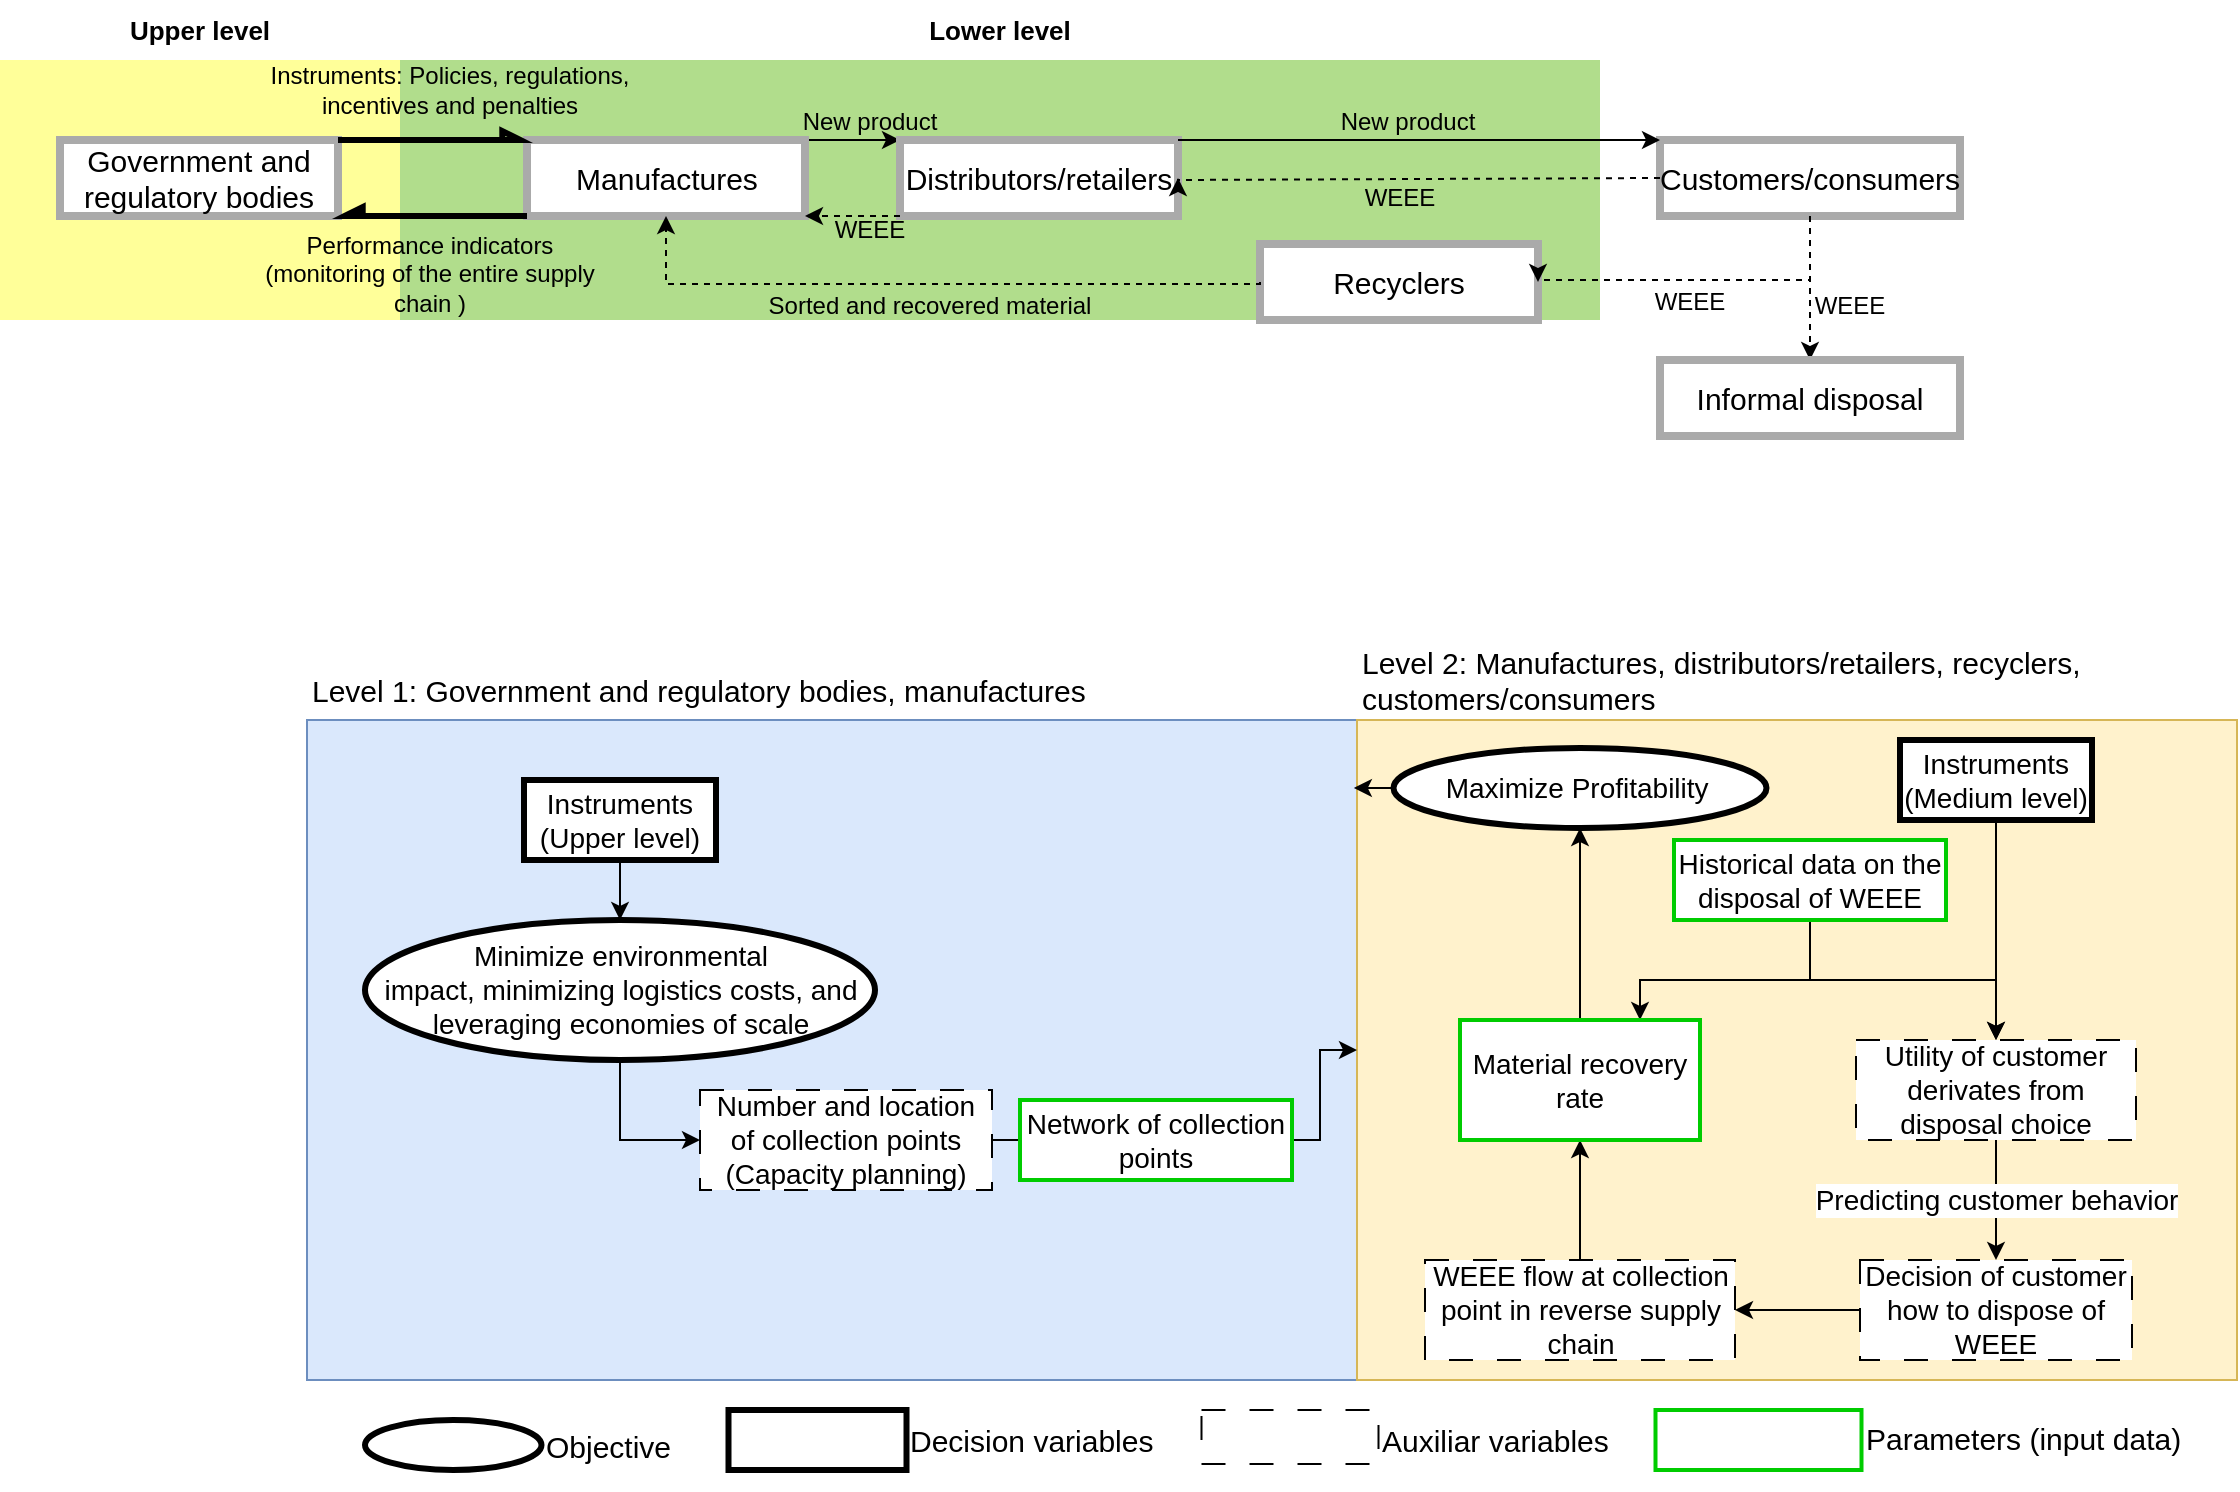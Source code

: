 <mxfile version="24.8.3">
  <diagram name="Seite-1" id="4qPFMpWYrZXkH0cgYJul">
    <mxGraphModel dx="690" dy="480" grid="1" gridSize="10" guides="1" tooltips="1" connect="1" arrows="1" fold="1" page="1" pageScale="1" pageWidth="827" pageHeight="1169" math="0" shadow="0">
      <root>
        <mxCell id="0" />
        <mxCell id="1" parent="0" />
        <mxCell id="aP6iwZflRNog6oREVvGN-65" value="" style="rounded=0;whiteSpace=wrap;html=1;strokeColor=#6c8ebf;fillColor=#dae8fc;fontSize=14;" parent="1" vertex="1">
          <mxGeometry x="183.5" y="630" width="525" height="330" as="geometry" />
        </mxCell>
        <mxCell id="aP6iwZflRNog6oREVvGN-66" value="" style="rounded=0;whiteSpace=wrap;html=1;strokeColor=#d6b656;fillColor=#fff2cc;fontSize=14;" parent="1" vertex="1">
          <mxGeometry x="708.5" y="630" width="440" height="330" as="geometry" />
        </mxCell>
        <mxCell id="aP6iwZflRNog6oREVvGN-33" value="" style="rounded=0;whiteSpace=wrap;html=1;strokeColor=none;fillColor=#b1dd8c;" parent="1" vertex="1">
          <mxGeometry x="230" y="300" width="600" height="130" as="geometry" />
        </mxCell>
        <mxCell id="aP6iwZflRNog6oREVvGN-35" value="" style="rounded=0;whiteSpace=wrap;html=1;strokeColor=none;fillColor=#FFFF99;" parent="1" vertex="1">
          <mxGeometry x="30" y="300" width="200" height="130" as="geometry" />
        </mxCell>
        <mxCell id="aP6iwZflRNog6oREVvGN-1" value="Government and regulatory bodies" style="rounded=0;whiteSpace=wrap;html=1;fontSize=15;strokeColor=#aaaaaa;strokeWidth=4;" parent="1" vertex="1">
          <mxGeometry x="60" y="340" width="139" height="38" as="geometry" />
        </mxCell>
        <mxCell id="aP6iwZflRNog6oREVvGN-10" value="" style="edgeStyle=orthogonalEdgeStyle;rounded=0;orthogonalLoop=1;jettySize=auto;html=1;entryX=0;entryY=0;entryDx=0;entryDy=0;exitX=1;exitY=0;exitDx=0;exitDy=0;" parent="1" source="aP6iwZflRNog6oREVvGN-2" target="aP6iwZflRNog6oREVvGN-3" edge="1">
          <mxGeometry relative="1" as="geometry">
            <Array as="points">
              <mxPoint x="450" y="340" />
              <mxPoint x="450" y="340" />
            </Array>
          </mxGeometry>
        </mxCell>
        <mxCell id="aP6iwZflRNog6oREVvGN-2" value="Manufactures" style="rounded=0;whiteSpace=wrap;html=1;fontSize=15;strokeColor=#aaaaaa;strokeWidth=4;" parent="1" vertex="1">
          <mxGeometry x="293.5" y="340" width="139" height="38" as="geometry" />
        </mxCell>
        <mxCell id="aP6iwZflRNog6oREVvGN-3" value="Distributors/retailers" style="rounded=0;whiteSpace=wrap;html=1;fontSize=15;strokeColor=#aaaaaa;strokeWidth=4;" parent="1" vertex="1">
          <mxGeometry x="480" y="340" width="139" height="38" as="geometry" />
        </mxCell>
        <mxCell id="aP6iwZflRNog6oREVvGN-4" value="Recyclers" style="rounded=0;whiteSpace=wrap;html=1;fontSize=15;strokeColor=#AAAAAA;strokeWidth=4;" parent="1" vertex="1">
          <mxGeometry x="660" y="392" width="139" height="38" as="geometry" />
        </mxCell>
        <mxCell id="aP6iwZflRNog6oREVvGN-39" style="edgeStyle=orthogonalEdgeStyle;rounded=0;orthogonalLoop=1;jettySize=auto;html=1;dashed=1;" parent="1" source="aP6iwZflRNog6oREVvGN-5" target="aP6iwZflRNog6oREVvGN-37" edge="1">
          <mxGeometry relative="1" as="geometry" />
        </mxCell>
        <mxCell id="aP6iwZflRNog6oREVvGN-5" value="Customers/consumers" style="rounded=0;whiteSpace=wrap;html=1;fontSize=15;strokeColor=#AAAAAA;strokeWidth=4;" parent="1" vertex="1">
          <mxGeometry x="860" y="340" width="150" height="38" as="geometry" />
        </mxCell>
        <mxCell id="aP6iwZflRNog6oREVvGN-7" value="" style="edgeStyle=orthogonalEdgeStyle;rounded=0;orthogonalLoop=1;jettySize=auto;html=1;strokeWidth=3;endArrow=none;endFill=0;entryX=0;entryY=1;entryDx=0;entryDy=0;exitX=1;exitY=1;exitDx=0;exitDy=0;startArrow=async;startFill=1;" parent="1" source="aP6iwZflRNog6oREVvGN-1" target="aP6iwZflRNog6oREVvGN-2" edge="1">
          <mxGeometry relative="1" as="geometry">
            <mxPoint x="250" y="351" as="sourcePoint" />
            <mxPoint x="304.0" y="351" as="targetPoint" />
            <Array as="points">
              <mxPoint x="270" y="378" />
              <mxPoint x="270" y="378" />
            </Array>
          </mxGeometry>
        </mxCell>
        <mxCell id="aP6iwZflRNog6oREVvGN-8" value="" style="edgeStyle=orthogonalEdgeStyle;rounded=0;orthogonalLoop=1;jettySize=auto;html=1;strokeWidth=3;endArrow=async;endFill=0;entryX=0;entryY=0;entryDx=0;entryDy=0;exitX=1;exitY=0;exitDx=0;exitDy=0;" parent="1" source="aP6iwZflRNog6oREVvGN-1" target="aP6iwZflRNog6oREVvGN-2" edge="1">
          <mxGeometry relative="1" as="geometry">
            <mxPoint x="250" y="380" as="sourcePoint" />
            <mxPoint x="304" y="380" as="targetPoint" />
            <Array as="points">
              <mxPoint x="270" y="340" />
              <mxPoint x="270" y="340" />
            </Array>
          </mxGeometry>
        </mxCell>
        <mxCell id="aP6iwZflRNog6oREVvGN-13" value="" style="edgeStyle=orthogonalEdgeStyle;rounded=0;orthogonalLoop=1;jettySize=auto;html=1;entryX=1;entryY=1;entryDx=0;entryDy=0;dashed=1;exitX=0;exitY=1;exitDx=0;exitDy=0;" parent="1" source="aP6iwZflRNog6oREVvGN-3" target="aP6iwZflRNog6oREVvGN-2" edge="1">
          <mxGeometry relative="1" as="geometry">
            <mxPoint x="480" y="420" as="sourcePoint" />
            <mxPoint x="427.5" y="398" as="targetPoint" />
            <Array as="points">
              <mxPoint x="450" y="378" />
              <mxPoint x="450" y="378" />
            </Array>
          </mxGeometry>
        </mxCell>
        <mxCell id="aP6iwZflRNog6oREVvGN-17" value="" style="edgeStyle=orthogonalEdgeStyle;rounded=0;orthogonalLoop=1;jettySize=auto;html=1;entryX=1;entryY=0.5;entryDx=0;entryDy=0;dashed=1;exitX=0;exitY=0.5;exitDx=0;exitDy=0;" parent="1" source="aP6iwZflRNog6oREVvGN-5" target="aP6iwZflRNog6oREVvGN-3" edge="1">
          <mxGeometry relative="1" as="geometry">
            <mxPoint x="490" y="388" as="sourcePoint" />
            <mxPoint x="438" y="388" as="targetPoint" />
            <Array as="points">
              <mxPoint x="860" y="360" />
            </Array>
          </mxGeometry>
        </mxCell>
        <mxCell id="aP6iwZflRNog6oREVvGN-18" value="Instruments: Policies, regulations, incentives and penalties" style="text;html=1;align=center;verticalAlign=middle;whiteSpace=wrap;rounded=0;" parent="1" vertex="1">
          <mxGeometry x="160" y="300" width="190" height="30" as="geometry" />
        </mxCell>
        <mxCell id="aP6iwZflRNog6oREVvGN-19" value="New product" style="text;html=1;align=center;verticalAlign=middle;whiteSpace=wrap;rounded=0;" parent="1" vertex="1">
          <mxGeometry x="400" y="316" width="130" height="30" as="geometry" />
        </mxCell>
        <mxCell id="aP6iwZflRNog6oREVvGN-20" value="New product" style="text;html=1;align=center;verticalAlign=middle;whiteSpace=wrap;rounded=0;" parent="1" vertex="1">
          <mxGeometry x="669" y="316" width="130" height="30" as="geometry" />
        </mxCell>
        <mxCell id="aP6iwZflRNog6oREVvGN-21" value="WEEE" style="text;html=1;align=center;verticalAlign=middle;whiteSpace=wrap;rounded=0;" parent="1" vertex="1">
          <mxGeometry x="810" y="406" width="130" height="30" as="geometry" />
        </mxCell>
        <mxCell id="aP6iwZflRNog6oREVvGN-22" value="WEEE" style="text;html=1;align=center;verticalAlign=middle;whiteSpace=wrap;rounded=0;" parent="1" vertex="1">
          <mxGeometry x="400" y="370" width="130" height="30" as="geometry" />
        </mxCell>
        <mxCell id="aP6iwZflRNog6oREVvGN-24" value="" style="edgeStyle=orthogonalEdgeStyle;rounded=0;orthogonalLoop=1;jettySize=auto;html=1;entryX=0;entryY=0;entryDx=0;entryDy=0;exitX=1;exitY=0;exitDx=0;exitDy=0;" parent="1" source="aP6iwZflRNog6oREVvGN-3" target="aP6iwZflRNog6oREVvGN-5" edge="1">
          <mxGeometry relative="1" as="geometry">
            <mxPoint x="629" y="350" as="sourcePoint" />
            <mxPoint x="670" y="350" as="targetPoint" />
            <Array as="points">
              <mxPoint x="740" y="340" />
              <mxPoint x="740" y="340" />
            </Array>
          </mxGeometry>
        </mxCell>
        <mxCell id="aP6iwZflRNog6oREVvGN-25" value="" style="edgeStyle=orthogonalEdgeStyle;rounded=0;orthogonalLoop=1;jettySize=auto;html=1;entryX=1;entryY=0.5;entryDx=0;entryDy=0;dashed=1;exitX=0.5;exitY=1;exitDx=0;exitDy=0;" parent="1" source="aP6iwZflRNog6oREVvGN-5" target="aP6iwZflRNog6oREVvGN-4" edge="1">
          <mxGeometry relative="1" as="geometry">
            <mxPoint x="670" y="388" as="sourcePoint" />
            <mxPoint x="629" y="388" as="targetPoint" />
            <Array as="points">
              <mxPoint x="935" y="410" />
            </Array>
          </mxGeometry>
        </mxCell>
        <mxCell id="aP6iwZflRNog6oREVvGN-26" value="WEEE" style="text;html=1;align=center;verticalAlign=middle;whiteSpace=wrap;rounded=0;" parent="1" vertex="1">
          <mxGeometry x="664.5" y="354" width="130" height="30" as="geometry" />
        </mxCell>
        <mxCell id="aP6iwZflRNog6oREVvGN-27" value="" style="edgeStyle=orthogonalEdgeStyle;rounded=0;orthogonalLoop=1;jettySize=auto;html=1;dashed=1;exitX=0;exitY=0.5;exitDx=0;exitDy=0;entryX=0.5;entryY=1;entryDx=0;entryDy=0;" parent="1" source="aP6iwZflRNog6oREVvGN-4" target="aP6iwZflRNog6oREVvGN-2" edge="1">
          <mxGeometry relative="1" as="geometry">
            <mxPoint x="620" y="430" as="sourcePoint" />
            <mxPoint x="363" y="380" as="targetPoint" />
            <Array as="points">
              <mxPoint x="660" y="412" />
              <mxPoint x="363" y="412" />
            </Array>
          </mxGeometry>
        </mxCell>
        <mxCell id="aP6iwZflRNog6oREVvGN-28" value="&lt;p style=&quot;text-align: start;&quot;&gt;Sorted and recovered material&lt;/p&gt;" style="text;html=1;align=center;verticalAlign=middle;whiteSpace=wrap;rounded=0;" parent="1" vertex="1">
          <mxGeometry x="380" y="408" width="230" height="30" as="geometry" />
        </mxCell>
        <mxCell id="aP6iwZflRNog6oREVvGN-29" value="&lt;p style=&quot;&quot;&gt;Performance indicators (monitoring of the entire supply chain )&lt;/p&gt;" style="text;html=1;align=center;verticalAlign=middle;whiteSpace=wrap;rounded=0;" parent="1" vertex="1">
          <mxGeometry x="160" y="392" width="170" height="30" as="geometry" />
        </mxCell>
        <mxCell id="aP6iwZflRNog6oREVvGN-34" value="Lower level" style="text;html=1;align=center;verticalAlign=middle;whiteSpace=wrap;rounded=0;fontStyle=1;fontSize=13;" parent="1" vertex="1">
          <mxGeometry x="465" y="270" width="130" height="30" as="geometry" />
        </mxCell>
        <mxCell id="aP6iwZflRNog6oREVvGN-36" value="Upper level" style="text;html=1;align=center;verticalAlign=middle;whiteSpace=wrap;rounded=0;fontSize=13;fontStyle=1" parent="1" vertex="1">
          <mxGeometry x="65" y="270" width="130" height="30" as="geometry" />
        </mxCell>
        <mxCell id="aP6iwZflRNog6oREVvGN-37" value="Informal disposal" style="rounded=0;whiteSpace=wrap;html=1;fontSize=15;strokeColor=#AAAAAA;strokeWidth=4;" parent="1" vertex="1">
          <mxGeometry x="860" y="450" width="150" height="38" as="geometry" />
        </mxCell>
        <mxCell id="aP6iwZflRNog6oREVvGN-40" value="WEEE" style="text;html=1;align=center;verticalAlign=middle;whiteSpace=wrap;rounded=0;" parent="1" vertex="1">
          <mxGeometry x="890" y="408" width="130" height="30" as="geometry" />
        </mxCell>
        <mxCell id="aP6iwZflRNog6oREVvGN-45" value="" style="edgeStyle=orthogonalEdgeStyle;rounded=0;orthogonalLoop=1;jettySize=auto;html=1;fontSize=14;" parent="1" source="aP6iwZflRNog6oREVvGN-41" target="aP6iwZflRNog6oREVvGN-42" edge="1">
          <mxGeometry relative="1" as="geometry" />
        </mxCell>
        <mxCell id="aP6iwZflRNog6oREVvGN-41" value="Instruments&lt;div style=&quot;font-size: 14px;&quot;&gt;(Upper level)&lt;/div&gt;" style="rounded=0;whiteSpace=wrap;html=1;fontSize=14;strokeWidth=3;" parent="1" vertex="1">
          <mxGeometry x="292" y="660" width="96" height="40" as="geometry" />
        </mxCell>
        <mxCell id="aP6iwZflRNog6oREVvGN-46" value="" style="edgeStyle=orthogonalEdgeStyle;rounded=0;orthogonalLoop=1;jettySize=auto;html=1;entryX=0;entryY=0.5;entryDx=0;entryDy=0;fontSize=14;" parent="1" source="aP6iwZflRNog6oREVvGN-42" target="aP6iwZflRNog6oREVvGN-43" edge="1">
          <mxGeometry relative="1" as="geometry">
            <Array as="points">
              <mxPoint x="340" y="840" />
            </Array>
          </mxGeometry>
        </mxCell>
        <mxCell id="aP6iwZflRNog6oREVvGN-42" value="&lt;p style=&quot;font-size: 14px;&quot;&gt;Minimize environmental impact,&amp;nbsp;minimizing logistics costs, and leveraging economies of scale&lt;/p&gt;" style="ellipse;whiteSpace=wrap;html=1;align=center;fontSize=14;strokeWidth=3;" parent="1" vertex="1">
          <mxGeometry x="212.5" y="730" width="255" height="70" as="geometry" />
        </mxCell>
        <mxCell id="aP6iwZflRNog6oREVvGN-47" value="" style="edgeStyle=orthogonalEdgeStyle;rounded=0;orthogonalLoop=1;jettySize=auto;html=1;endArrow=none;endFill=0;exitX=1;exitY=0.5;exitDx=0;exitDy=0;fontSize=14;" parent="1" source="aP6iwZflRNog6oREVvGN-43" target="aP6iwZflRNog6oREVvGN-44" edge="1">
          <mxGeometry relative="1" as="geometry">
            <Array as="points">
              <mxPoint x="550" y="840" />
              <mxPoint x="550" y="840" />
            </Array>
          </mxGeometry>
        </mxCell>
        <mxCell id="aP6iwZflRNog6oREVvGN-43" value="Number and location of collection points (Capacity planning)" style="rounded=0;whiteSpace=wrap;html=1;dashed=1;dashPattern=12 12;fontSize=14;" parent="1" vertex="1">
          <mxGeometry x="380" y="815" width="146" height="50" as="geometry" />
        </mxCell>
        <mxCell id="aP6iwZflRNog6oREVvGN-71" value="" style="edgeStyle=orthogonalEdgeStyle;rounded=0;orthogonalLoop=1;jettySize=auto;html=1;entryX=0;entryY=0.5;entryDx=0;entryDy=0;fontSize=14;" parent="1" source="aP6iwZflRNog6oREVvGN-44" target="aP6iwZflRNog6oREVvGN-66" edge="1">
          <mxGeometry relative="1" as="geometry">
            <Array as="points">
              <mxPoint x="618" y="840" />
              <mxPoint x="690" y="840" />
              <mxPoint x="690" y="795" />
            </Array>
          </mxGeometry>
        </mxCell>
        <mxCell id="aP6iwZflRNog6oREVvGN-44" value="Network of collection points" style="rounded=0;whiteSpace=wrap;html=1;strokeColor=#00CC00;strokeWidth=2;fontSize=14;" parent="1" vertex="1">
          <mxGeometry x="540" y="820" width="136" height="40" as="geometry" />
        </mxCell>
        <mxCell id="aP6iwZflRNog6oREVvGN-50" value="" style="edgeStyle=orthogonalEdgeStyle;rounded=0;orthogonalLoop=1;jettySize=auto;html=1;entryX=0.5;entryY=0;entryDx=0;entryDy=0;fontSize=14;" parent="1" source="aP6iwZflRNog6oREVvGN-48" target="aP6iwZflRNog6oREVvGN-51" edge="1">
          <mxGeometry relative="1" as="geometry">
            <mxPoint x="778" y="670" as="targetPoint" />
          </mxGeometry>
        </mxCell>
        <mxCell id="aP6iwZflRNog6oREVvGN-48" value="Instruments&lt;div style=&quot;font-size: 14px;&quot;&gt;(Medium level)&lt;/div&gt;" style="rounded=0;whiteSpace=wrap;html=1;fontSize=14;strokeWidth=3;" parent="1" vertex="1">
          <mxGeometry x="980" y="640" width="96" height="40" as="geometry" />
        </mxCell>
        <mxCell id="aP6iwZflRNog6oREVvGN-72" value="" style="edgeStyle=orthogonalEdgeStyle;rounded=0;orthogonalLoop=1;jettySize=auto;html=1;entryX=0.997;entryY=0.103;entryDx=0;entryDy=0;entryPerimeter=0;exitX=0;exitY=0.5;exitDx=0;exitDy=0;fontSize=14;" parent="1" source="aP6iwZflRNog6oREVvGN-49" target="aP6iwZflRNog6oREVvGN-65" edge="1">
          <mxGeometry relative="1" as="geometry">
            <Array as="points">
              <mxPoint x="754" y="664" />
            </Array>
          </mxGeometry>
        </mxCell>
        <mxCell id="aP6iwZflRNog6oREVvGN-49" value="&lt;p style=&quot;font-size: 14px;&quot;&gt;Maximize Profitability&amp;nbsp;&lt;/p&gt;" style="ellipse;whiteSpace=wrap;html=1;align=center;fontSize=14;strokeWidth=3;" parent="1" vertex="1">
          <mxGeometry x="726.75" y="644" width="186.5" height="40" as="geometry" />
        </mxCell>
        <mxCell id="aP6iwZflRNog6oREVvGN-58" value="Predicting customer behavior" style="edgeStyle=orthogonalEdgeStyle;rounded=0;orthogonalLoop=1;jettySize=auto;html=1;fontSize=14;" parent="1" source="aP6iwZflRNog6oREVvGN-51" target="aP6iwZflRNog6oREVvGN-56" edge="1">
          <mxGeometry relative="1" as="geometry">
            <Array as="points">
              <mxPoint x="1028" y="870" />
              <mxPoint x="1028" y="870" />
            </Array>
          </mxGeometry>
        </mxCell>
        <mxCell id="aP6iwZflRNog6oREVvGN-51" value="Utility of customer derivates from disposal choice" style="rounded=0;whiteSpace=wrap;html=1;strokeWidth=1;strokeColor=#000000;fontSize=14;dashed=1;dashPattern=12 12;" parent="1" vertex="1">
          <mxGeometry x="958" y="790" width="140" height="50" as="geometry" />
        </mxCell>
        <mxCell id="aP6iwZflRNog6oREVvGN-63" value="" style="edgeStyle=orthogonalEdgeStyle;rounded=0;orthogonalLoop=1;jettySize=auto;html=1;fontSize=14;" parent="1" source="aP6iwZflRNog6oREVvGN-52" target="aP6iwZflRNog6oREVvGN-51" edge="1">
          <mxGeometry relative="1" as="geometry" />
        </mxCell>
        <mxCell id="aP6iwZflRNog6oREVvGN-64" style="edgeStyle=orthogonalEdgeStyle;rounded=0;orthogonalLoop=1;jettySize=auto;html=1;entryX=0.75;entryY=0;entryDx=0;entryDy=0;fontSize=14;" parent="1" source="aP6iwZflRNog6oREVvGN-52" target="aP6iwZflRNog6oREVvGN-60" edge="1">
          <mxGeometry relative="1" as="geometry">
            <Array as="points">
              <mxPoint x="935" y="760" />
              <mxPoint x="850" y="760" />
            </Array>
          </mxGeometry>
        </mxCell>
        <mxCell id="aP6iwZflRNog6oREVvGN-52" value="&lt;p style=&quot;font-size: 14px;&quot;&gt;Historical data on the disposal of WEEE&lt;/p&gt;" style="rounded=0;whiteSpace=wrap;html=1;strokeColor=#00CC00;strokeWidth=2;align=center;fontSize=14;" parent="1" vertex="1">
          <mxGeometry x="867" y="690" width="136" height="40" as="geometry" />
        </mxCell>
        <mxCell id="aP6iwZflRNog6oREVvGN-59" value="" style="edgeStyle=orthogonalEdgeStyle;rounded=0;orthogonalLoop=1;jettySize=auto;html=1;fontSize=14;" parent="1" source="aP6iwZflRNog6oREVvGN-56" target="aP6iwZflRNog6oREVvGN-57" edge="1">
          <mxGeometry relative="1" as="geometry" />
        </mxCell>
        <mxCell id="aP6iwZflRNog6oREVvGN-56" value="Decision of customer how to dispose of WEEE" style="rounded=0;whiteSpace=wrap;html=1;dashed=1;dashPattern=12 12;fontSize=14;" parent="1" vertex="1">
          <mxGeometry x="960" y="900" width="136" height="50" as="geometry" />
        </mxCell>
        <mxCell id="aP6iwZflRNog6oREVvGN-62" value="" style="edgeStyle=orthogonalEdgeStyle;rounded=0;orthogonalLoop=1;jettySize=auto;html=1;fontSize=14;" parent="1" source="aP6iwZflRNog6oREVvGN-57" target="aP6iwZflRNog6oREVvGN-60" edge="1">
          <mxGeometry relative="1" as="geometry" />
        </mxCell>
        <mxCell id="aP6iwZflRNog6oREVvGN-57" value="WEEE flow at collection point in reverse supply chain" style="rounded=0;whiteSpace=wrap;html=1;dashed=1;dashPattern=12 12;fontSize=14;" parent="1" vertex="1">
          <mxGeometry x="742.5" y="900" width="155" height="50" as="geometry" />
        </mxCell>
        <mxCell id="aP6iwZflRNog6oREVvGN-61" value="" style="edgeStyle=orthogonalEdgeStyle;rounded=0;orthogonalLoop=1;jettySize=auto;html=1;fontSize=14;" parent="1" source="aP6iwZflRNog6oREVvGN-60" target="aP6iwZflRNog6oREVvGN-49" edge="1">
          <mxGeometry relative="1" as="geometry" />
        </mxCell>
        <mxCell id="aP6iwZflRNog6oREVvGN-60" value="Material recovery rate" style="whiteSpace=wrap;html=1;strokeColor=#00CC00;rounded=0;strokeWidth=2;fontSize=14;" parent="1" vertex="1">
          <mxGeometry x="760" y="780" width="120" height="60" as="geometry" />
        </mxCell>
        <mxCell id="aP6iwZflRNog6oREVvGN-67" value="Level 1: Government and regulatory bodies, manufactures" style="text;html=1;align=left;verticalAlign=middle;whiteSpace=wrap;rounded=0;fontStyle=0;fontSize=15;" parent="1" vertex="1">
          <mxGeometry x="183.5" y="600" width="515" height="30" as="geometry" />
        </mxCell>
        <mxCell id="aP6iwZflRNog6oREVvGN-68" value="Level 2: Manufactures, distributors/retailers, recyclers, customers/consumers" style="text;html=1;align=left;verticalAlign=middle;whiteSpace=wrap;rounded=0;fontStyle=0;fontSize=15;" parent="1" vertex="1">
          <mxGeometry x="709.25" y="585" width="410.75" height="50" as="geometry" />
        </mxCell>
        <mxCell id="aP6iwZflRNog6oREVvGN-73" value="" style="rounded=0;whiteSpace=wrap;html=1;strokeColor=#00CC00;strokeWidth=2;fontSize=14;" parent="1" vertex="1">
          <mxGeometry x="857.75" y="975" width="103" height="30" as="geometry" />
        </mxCell>
        <mxCell id="aP6iwZflRNog6oREVvGN-75" value="Parameters (input data)" style="text;html=1;align=left;verticalAlign=middle;whiteSpace=wrap;rounded=0;fontStyle=0;fontSize=15;" parent="1" vertex="1">
          <mxGeometry x="961.25" y="973.5" width="175" height="30" as="geometry" />
        </mxCell>
        <mxCell id="aP6iwZflRNog6oREVvGN-77" value="" style="rounded=0;whiteSpace=wrap;html=1;dashed=1;dashPattern=12 12;fontSize=14;" parent="1" vertex="1">
          <mxGeometry x="630.75" y="975" width="88.5" height="27" as="geometry" />
        </mxCell>
        <mxCell id="aP6iwZflRNog6oREVvGN-78" value="Auxiliar variables" style="text;html=1;align=left;verticalAlign=middle;whiteSpace=wrap;rounded=0;fontStyle=0;fontSize=15;" parent="1" vertex="1">
          <mxGeometry x="719.25" y="975" width="175" height="30" as="geometry" />
        </mxCell>
        <mxCell id="aP6iwZflRNog6oREVvGN-79" value="&lt;p style=&quot;font-size: 14px;&quot;&gt;&lt;br&gt;&lt;/p&gt;" style="ellipse;whiteSpace=wrap;html=1;align=center;fontSize=14;strokeWidth=3;" parent="1" vertex="1">
          <mxGeometry x="212.5" y="980" width="88.25" height="25" as="geometry" />
        </mxCell>
        <mxCell id="aP6iwZflRNog6oREVvGN-80" value="Objective" style="text;html=1;align=left;verticalAlign=middle;whiteSpace=wrap;rounded=0;fontStyle=0;fontSize=15;" parent="1" vertex="1">
          <mxGeometry x="300.75" y="977.5" width="100" height="30" as="geometry" />
        </mxCell>
        <mxCell id="aP6iwZflRNog6oREVvGN-81" value="" style="rounded=0;whiteSpace=wrap;html=1;fontSize=14;strokeWidth=3;" parent="1" vertex="1">
          <mxGeometry x="394.25" y="975" width="89" height="30" as="geometry" />
        </mxCell>
        <mxCell id="aP6iwZflRNog6oREVvGN-82" value="Decision variables" style="text;html=1;align=left;verticalAlign=middle;whiteSpace=wrap;rounded=0;fontStyle=0;fontSize=15;" parent="1" vertex="1">
          <mxGeometry x="483.25" y="975" width="147.5" height="30" as="geometry" />
        </mxCell>
      </root>
    </mxGraphModel>
  </diagram>
</mxfile>
